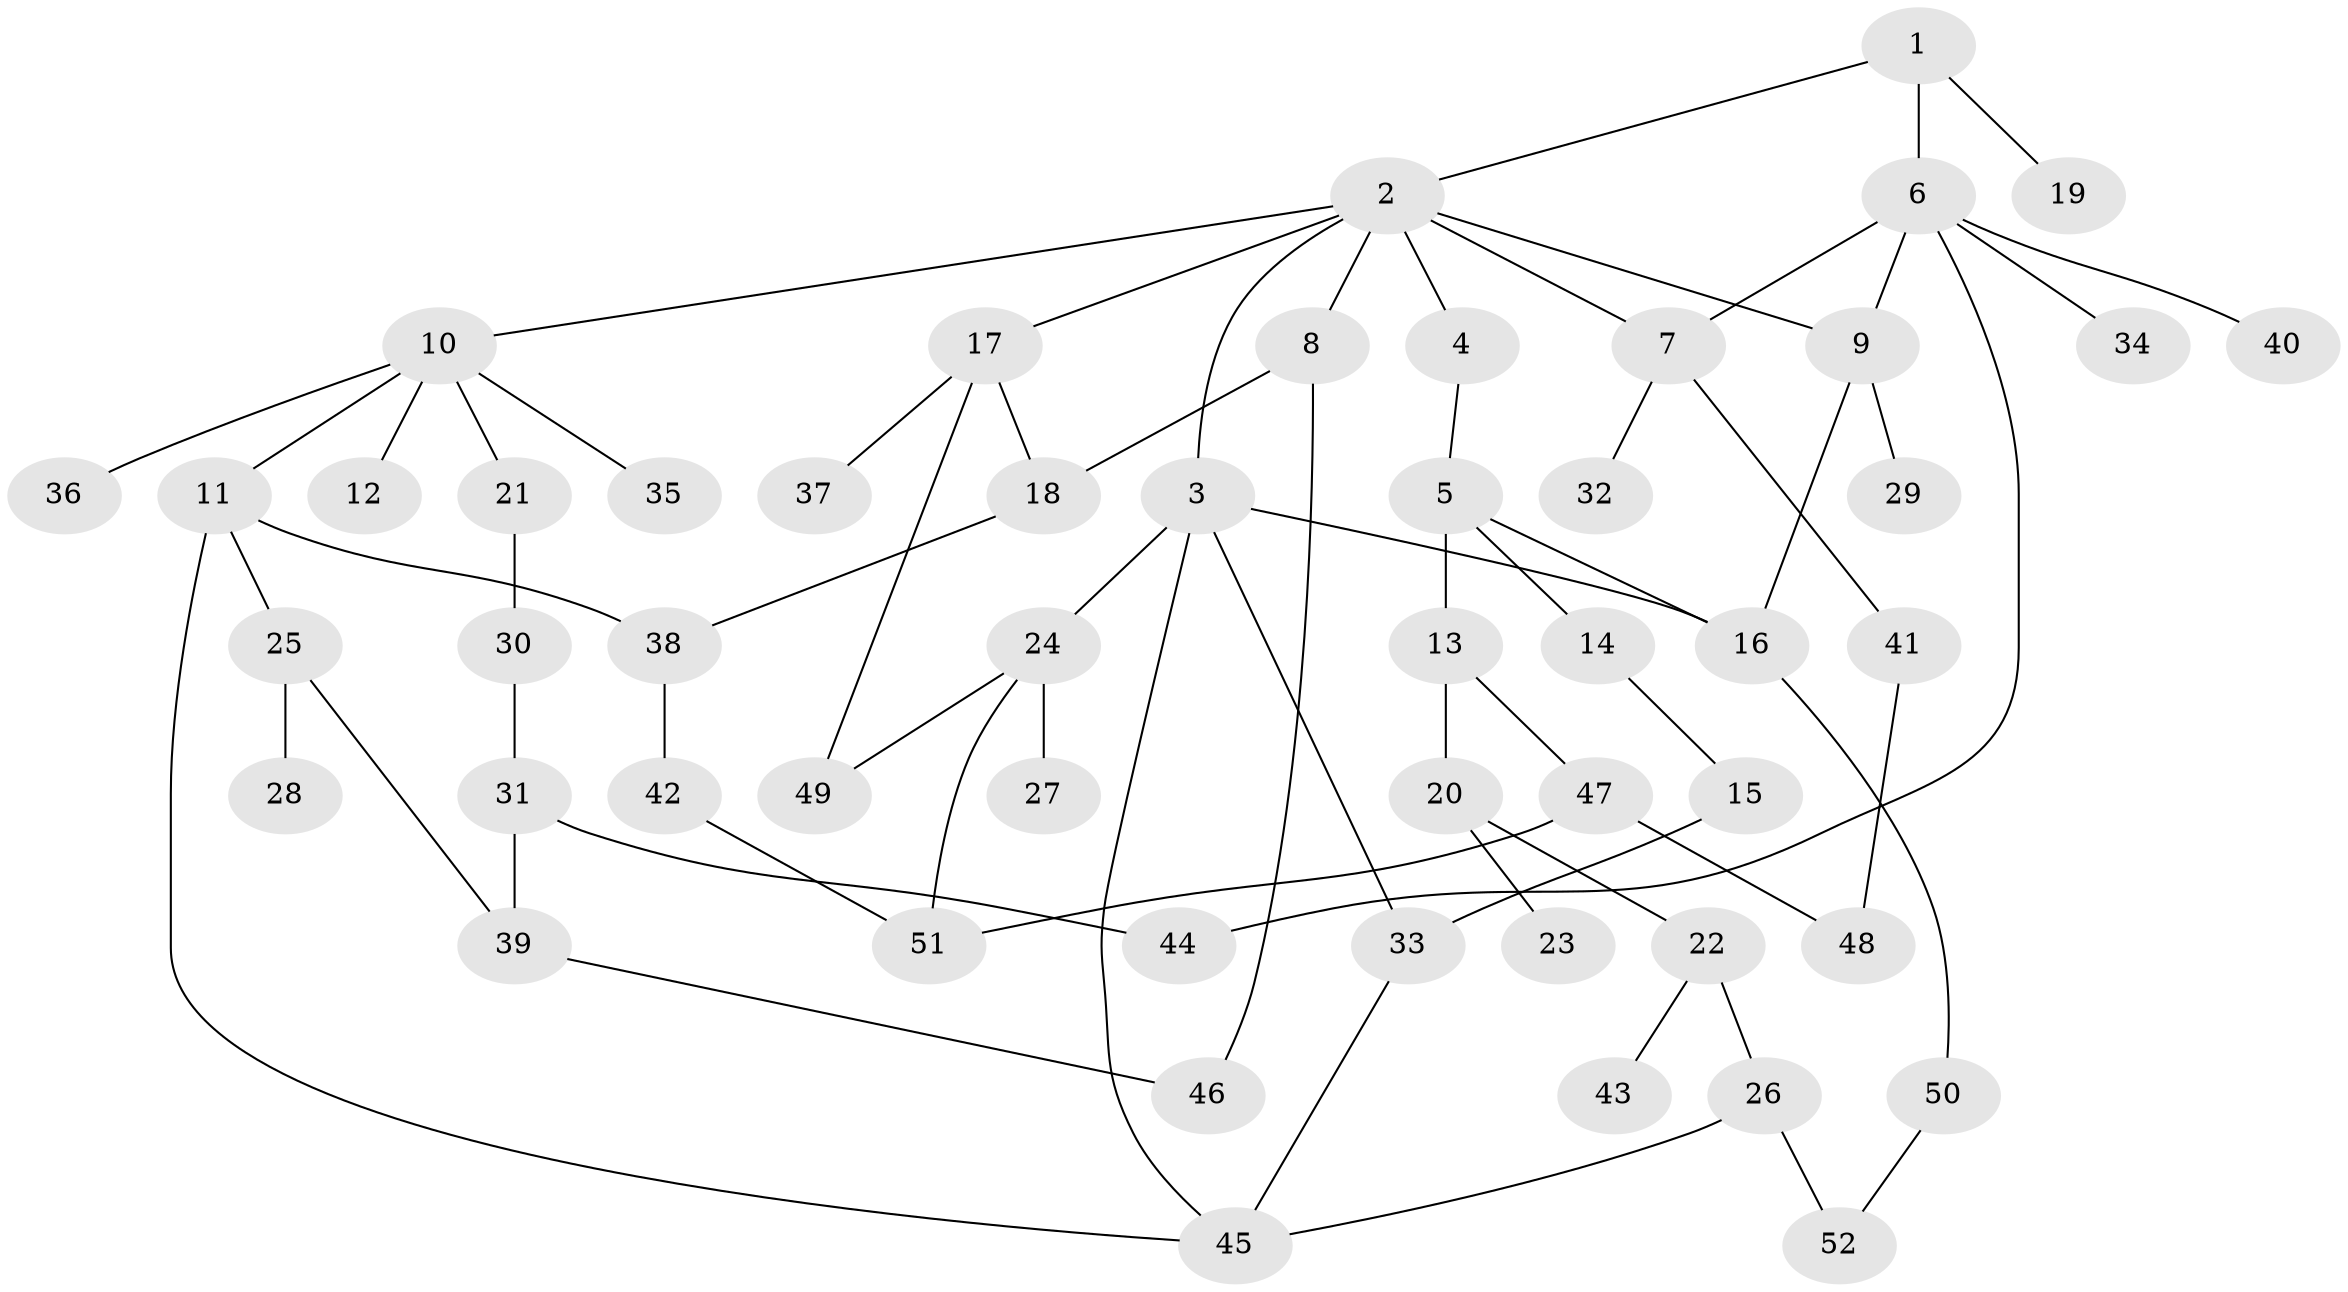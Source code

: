 // coarse degree distribution, {4: 0.1388888888888889, 11: 0.027777777777777776, 1: 0.3055555555555556, 2: 0.3055555555555556, 6: 0.05555555555555555, 5: 0.05555555555555555, 3: 0.1111111111111111}
// Generated by graph-tools (version 1.1) at 2025/45/03/04/25 21:45:58]
// undirected, 52 vertices, 69 edges
graph export_dot {
graph [start="1"]
  node [color=gray90,style=filled];
  1;
  2;
  3;
  4;
  5;
  6;
  7;
  8;
  9;
  10;
  11;
  12;
  13;
  14;
  15;
  16;
  17;
  18;
  19;
  20;
  21;
  22;
  23;
  24;
  25;
  26;
  27;
  28;
  29;
  30;
  31;
  32;
  33;
  34;
  35;
  36;
  37;
  38;
  39;
  40;
  41;
  42;
  43;
  44;
  45;
  46;
  47;
  48;
  49;
  50;
  51;
  52;
  1 -- 2;
  1 -- 6;
  1 -- 19;
  2 -- 3;
  2 -- 4;
  2 -- 7;
  2 -- 8;
  2 -- 10;
  2 -- 17;
  2 -- 9;
  3 -- 24;
  3 -- 33;
  3 -- 45;
  3 -- 16;
  4 -- 5;
  5 -- 13;
  5 -- 14;
  5 -- 16;
  6 -- 9;
  6 -- 34;
  6 -- 40;
  6 -- 44;
  6 -- 7;
  7 -- 32;
  7 -- 41;
  8 -- 46;
  8 -- 18;
  9 -- 29;
  9 -- 16;
  10 -- 11;
  10 -- 12;
  10 -- 21;
  10 -- 35;
  10 -- 36;
  11 -- 25;
  11 -- 38;
  11 -- 45;
  13 -- 20;
  13 -- 47;
  14 -- 15;
  15 -- 33;
  16 -- 50;
  17 -- 18;
  17 -- 37;
  17 -- 49;
  18 -- 38;
  20 -- 22;
  20 -- 23;
  21 -- 30;
  22 -- 26;
  22 -- 43;
  24 -- 27;
  24 -- 49;
  24 -- 51;
  25 -- 28;
  25 -- 39;
  26 -- 52;
  26 -- 45;
  30 -- 31;
  31 -- 44;
  31 -- 39;
  33 -- 45;
  38 -- 42;
  39 -- 46;
  41 -- 48;
  42 -- 51;
  47 -- 51;
  47 -- 48;
  50 -- 52;
}
